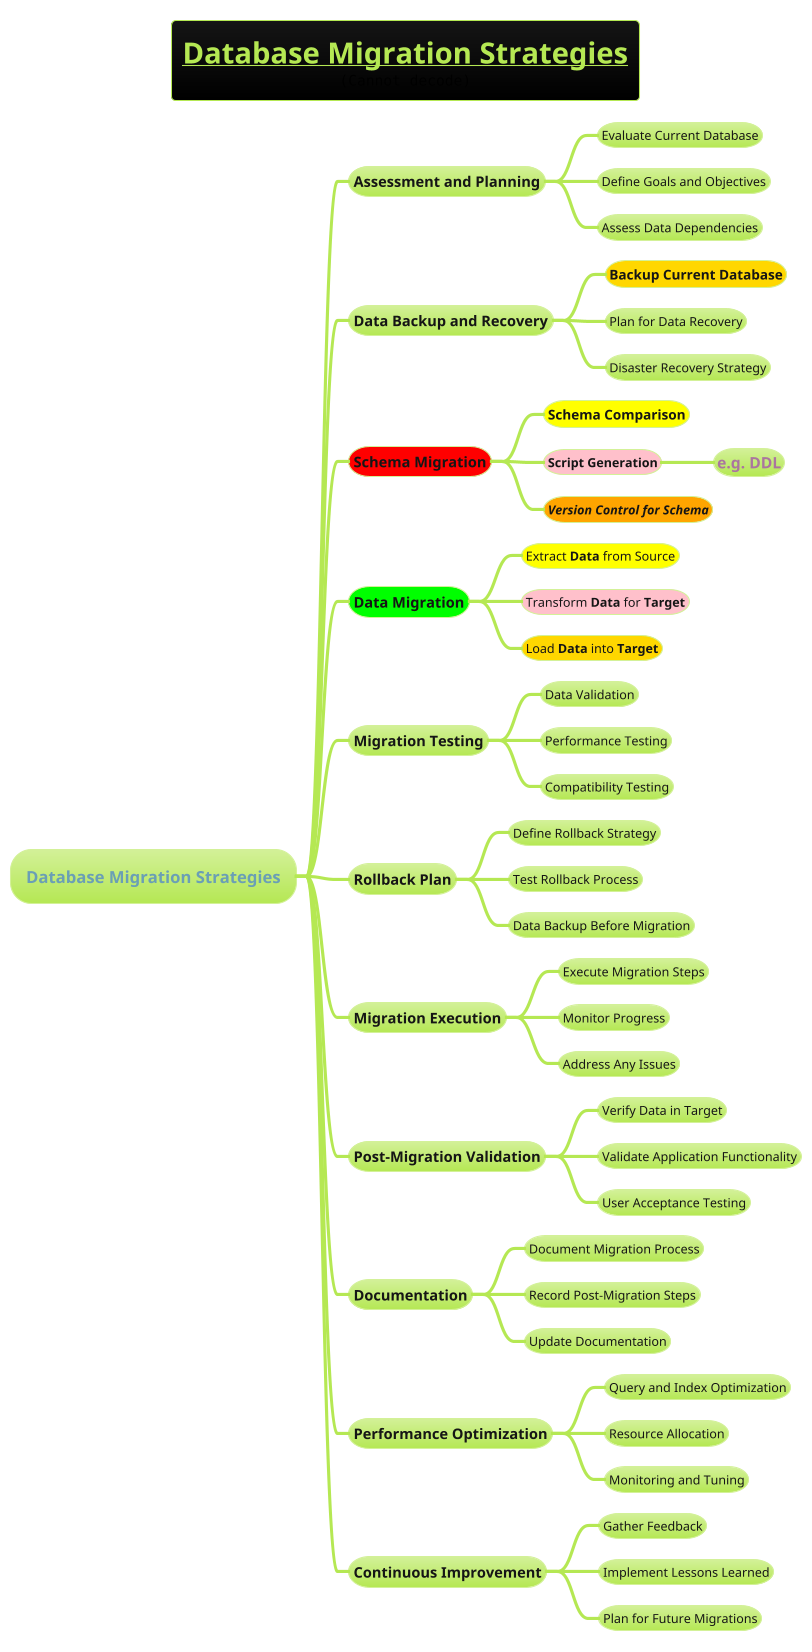 @startmindmap
title =__Database Migration Strategies__\n<img:images/img.png>
!theme hacker

* Database Migration Strategies
** Assessment and Planning
*** Evaluate Current Database
*** Define Goals and Objectives
*** Assess Data Dependencies

** Data Backup and Recovery
***[#gold] ===Backup Current Database
*** Plan for Data Recovery
*** Disaster Recovery Strategy

**[#red] Schema Migration
***[#yellow] ===Schema Comparison
***[#pink] **Script Generation**
**** =e.g. DDL
***[#orange] **//Version Control for Schema//**

**[#lime] Data Migration
***[#yellow] Extract **Data** from Source
***[#pink] Transform **Data** for **Target**
***[#gold] Load **Data** into **Target**

** Migration Testing
*** Data Validation
*** Performance Testing
*** Compatibility Testing

** Rollback Plan
*** Define Rollback Strategy
*** Test Rollback Process
*** Data Backup Before Migration

** Migration Execution
*** Execute Migration Steps
*** Monitor Progress
*** Address Any Issues

** Post-Migration Validation
*** Verify Data in Target
*** Validate Application Functionality
*** User Acceptance Testing

** Documentation
*** Document Migration Process
*** Record Post-Migration Steps
*** Update Documentation

** Performance Optimization
*** Query and Index Optimization
*** Resource Allocation
*** Monitoring and Tuning

** Continuous Improvement
*** Gather Feedback
*** Implement Lessons Learned
*** Plan for Future Migrations
@endmindmap
